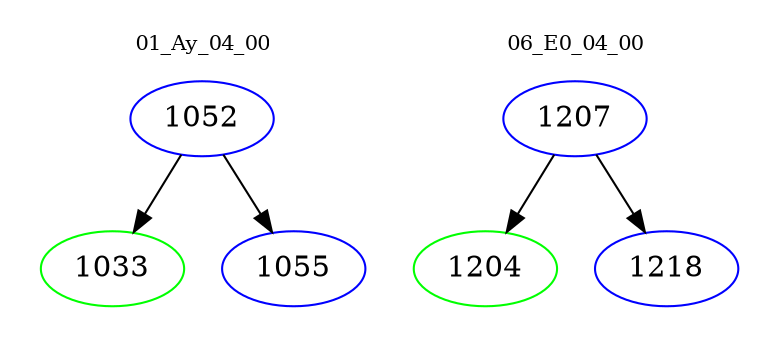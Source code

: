 digraph{
subgraph cluster_0 {
color = white
label = "01_Ay_04_00";
fontsize=10;
T0_1052 [label="1052", color="blue"]
T0_1052 -> T0_1033 [color="black"]
T0_1033 [label="1033", color="green"]
T0_1052 -> T0_1055 [color="black"]
T0_1055 [label="1055", color="blue"]
}
subgraph cluster_1 {
color = white
label = "06_E0_04_00";
fontsize=10;
T1_1207 [label="1207", color="blue"]
T1_1207 -> T1_1204 [color="black"]
T1_1204 [label="1204", color="green"]
T1_1207 -> T1_1218 [color="black"]
T1_1218 [label="1218", color="blue"]
}
}
